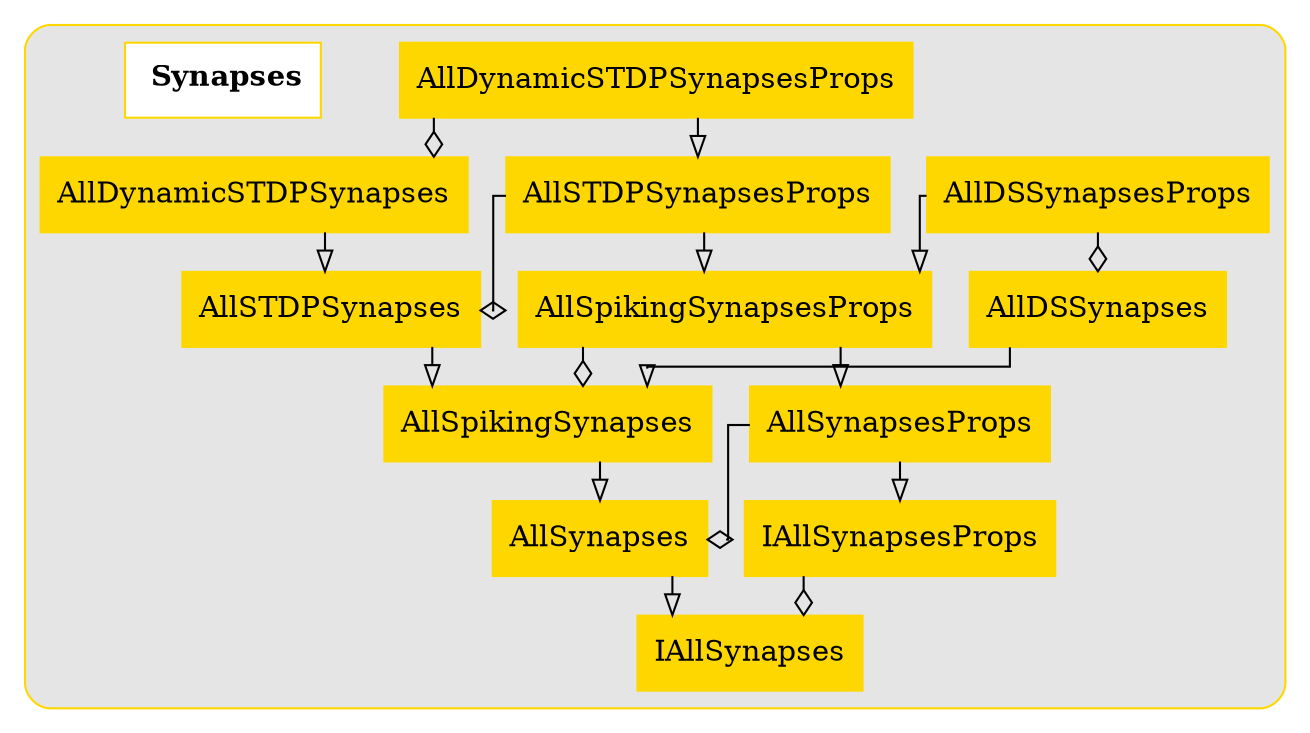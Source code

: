 digraph{
	 graph [splines=ortho]

	subgraph clusterSynapses {
		style = rounded
		bgcolor = grey90
		color = gold
		node [shape = record, color = gold];

		AllDSSynapses[label = AllDSSynapses, style = filled];
		AllDSSynapsesProps[label = AllDSSynapsesProps, style = filled];
		AllDynamicSTDPSynapses[label = AllDynamicSTDPSynapses, style = filled];
		AllDynamicSTDPSynapsesProps[label = AllDynamicSTDPSynapsesProps, style = filled];
		AllSTDPSynapses[label = AllSTDPSynapses, style = filled];
		AllSTDPSynapsesProps[label = AllSTDPSynapsesProps, style = filled];
		AllSpikingSynapses[label = AllSpikingSynapses, style = filled];
		AllSpikingSynapsesProps[label = AllSpikingSynapsesProps, style = filled];
		AllSynapses[label = AllSynapses, style = filled];
		AllSynapsesProps[label = AllSynapsesProps, style = filled];
		IAllSynapses[label = IAllSynapses, style = filled];
		IAllSynapsesProps[label = IAllSynapsesProps, style = filled];
		Synapses[label =< <B> Synapses</B>>, style = bold, fillcolor = white, style = filled];


		//------LAYOUT FOR SUBGRAPH------


		rankdir = BT; // Rank Direction Bottom to Top
		nodesep = 1.5; // Node Separation
		ranksep = 1.5; // Rank Separation


		//INHERITANCE//


		AllDSSynapses -> AllSpikingSynapses [arrowhead=empty];

		AllDSSynapsesProps -> AllSpikingSynapsesProps [arrowhead=empty];

		AllDynamicSTDPSynapses -> AllSTDPSynapses [arrowhead=empty];

		AllDynamicSTDPSynapsesProps -> AllSTDPSynapsesProps [arrowhead=empty];

		AllSTDPSynapses -> AllSpikingSynapses [arrowhead=empty];

		AllSTDPSynapsesProps -> AllSpikingSynapsesProps [arrowhead=empty];

		AllSpikingSynapses -> AllSynapses [arrowhead=empty];

		AllSpikingSynapsesProps -> AllSynapsesProps [arrowhead=empty];

		AllSynapses -> IAllSynapses [arrowhead=empty];

		AllSynapsesProps -> IAllSynapsesProps [arrowhead=empty];


		//COMPOSITION//


		AllDSSynapsesProps -> AllDSSynapses [arrowhead=ediamond];

		AllDynamicSTDPSynapsesProps -> AllDynamicSTDPSynapses [arrowhead=ediamond];

		AllSTDPSynapsesProps -> AllSTDPSynapses [arrowhead=ediamond];

		AllSpikingSynapsesProps -> AllSpikingSynapses [arrowhead=ediamond];

		AllSynapsesProps -> AllSynapses [arrowhead=ediamond];

		IAllSynapsesProps -> IAllSynapses [arrowhead=ediamond];
	}//end subgraph Synapses
}//end digraph